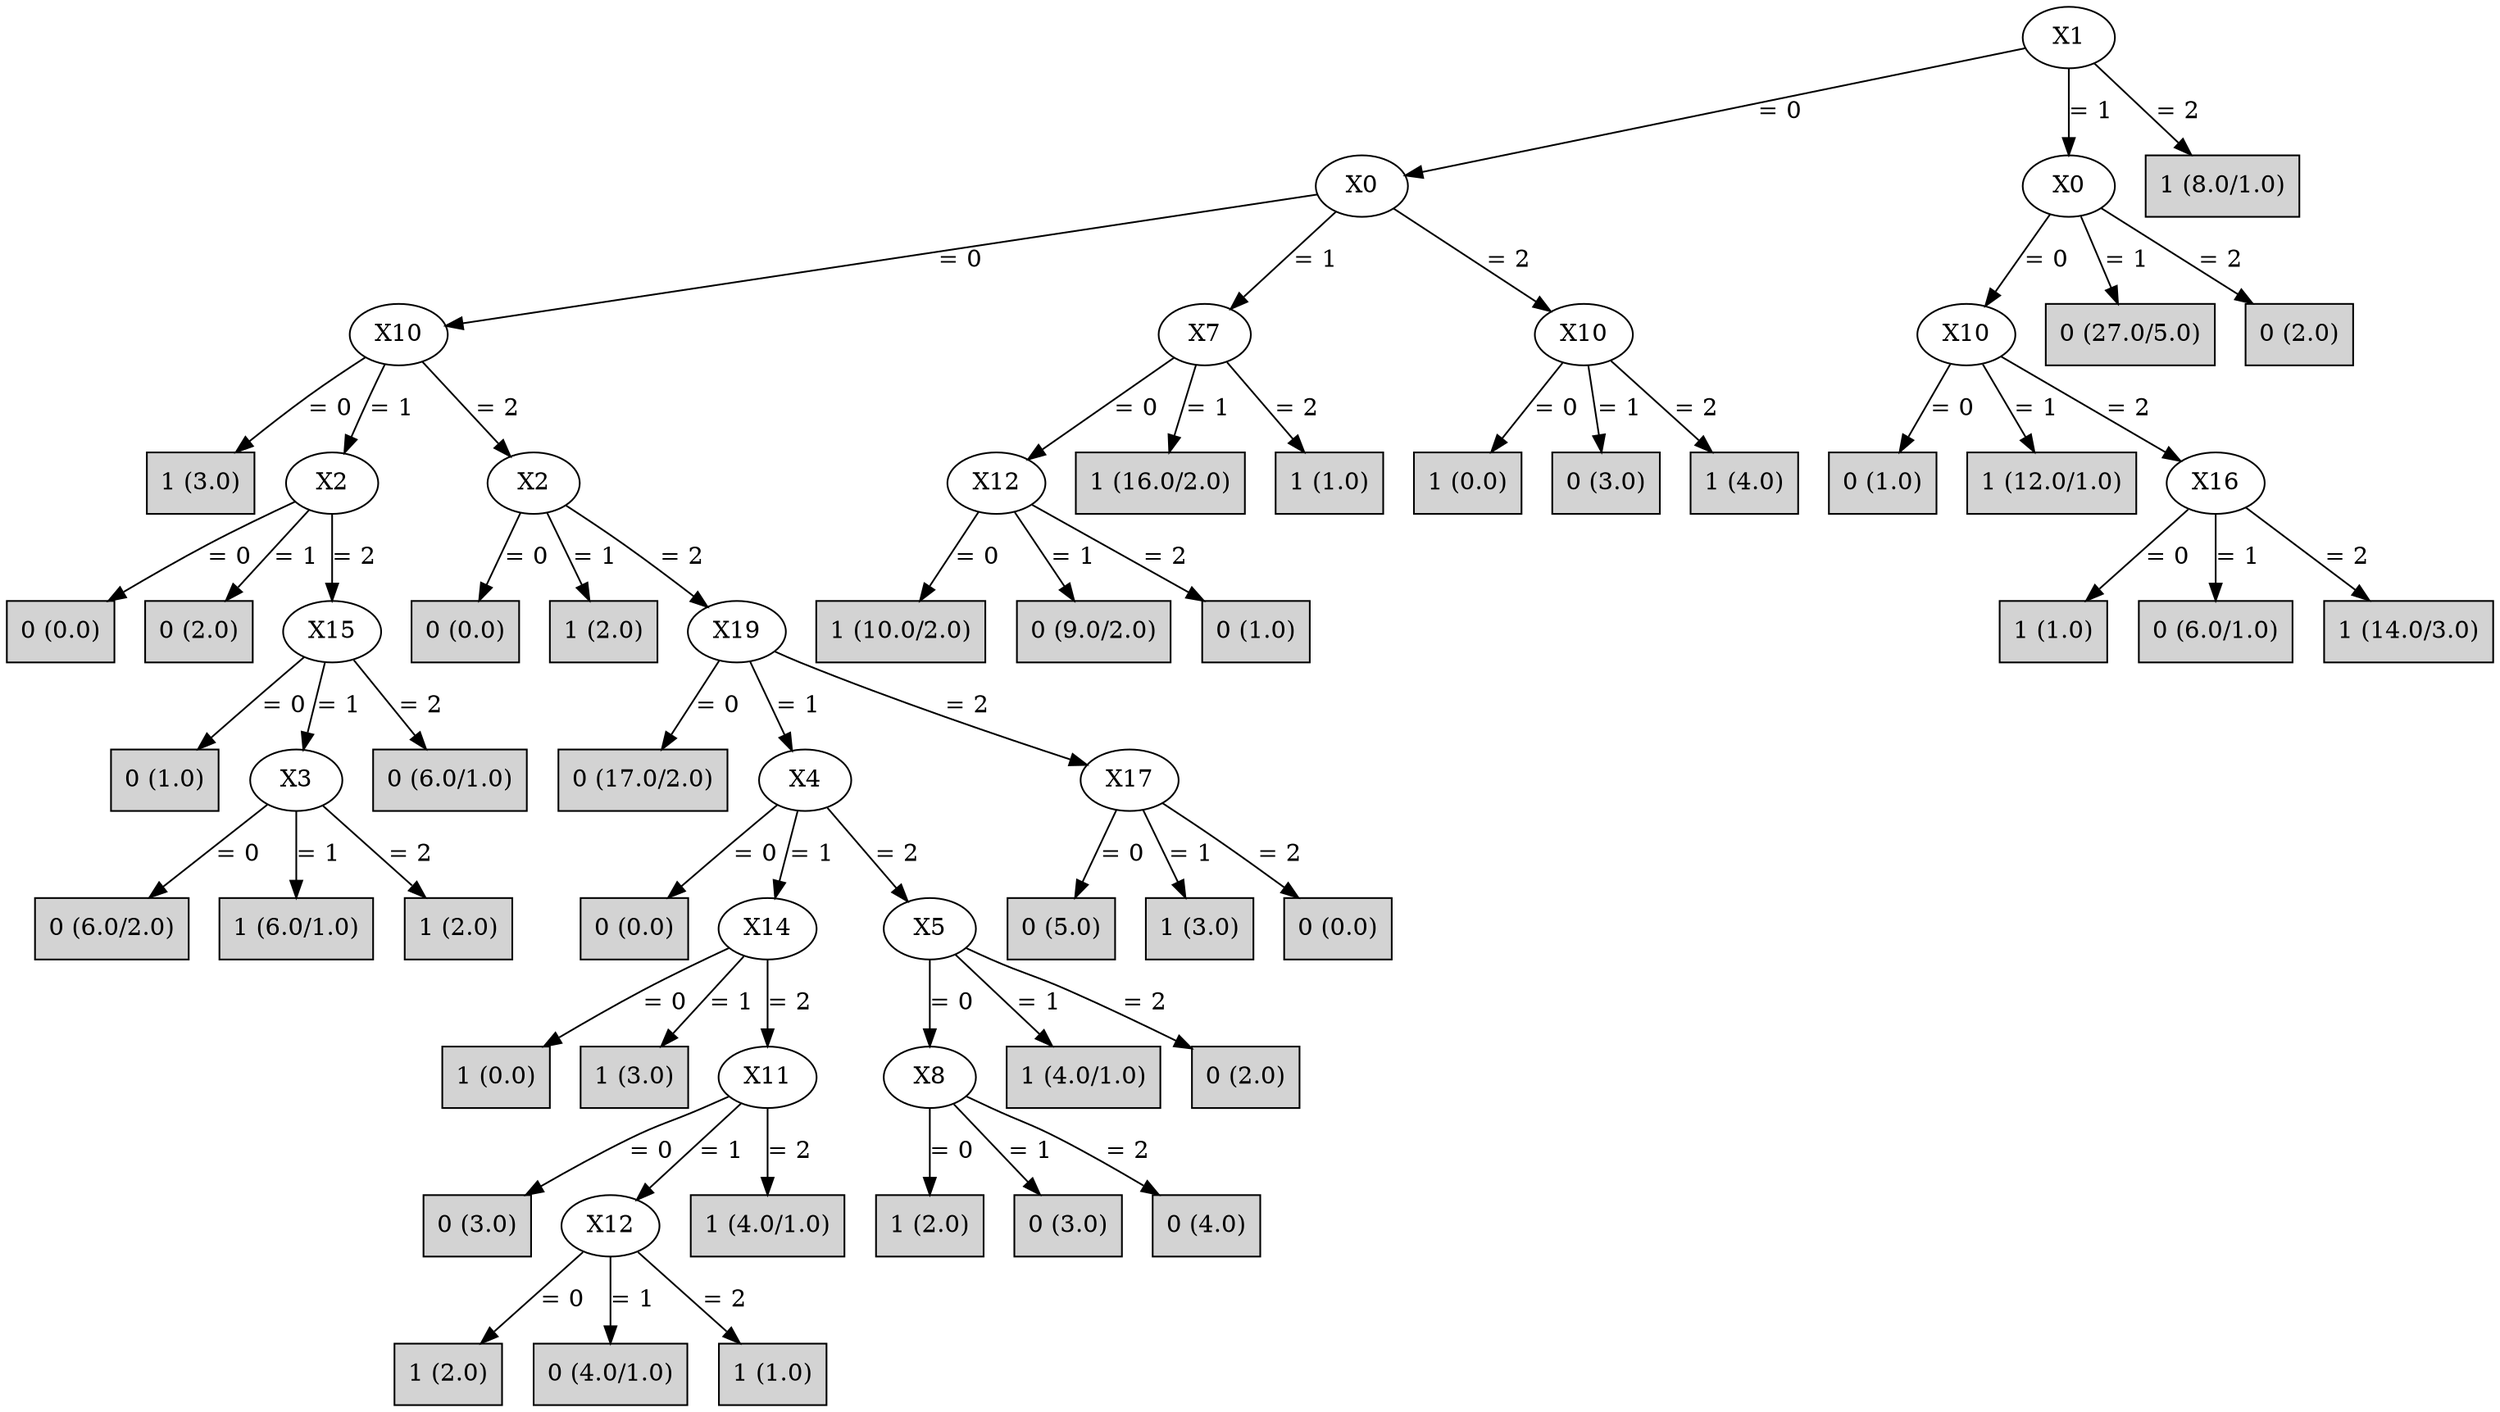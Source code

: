 digraph J48Tree {
N0 [label="X1" ]
N0->N1 [label="= 0"]
N1 [label="X0" ]
N1->N2 [label="= 0"]
N2 [label="X10" ]
N2->N3 [label="= 0"]
N3 [label="1 (3.0)" shape=box style=filled ]
N2->N4 [label="= 1"]
N4 [label="X2" ]
N4->N5 [label="= 0"]
N5 [label="0 (0.0)" shape=box style=filled ]
N4->N6 [label="= 1"]
N6 [label="0 (2.0)" shape=box style=filled ]
N4->N7 [label="= 2"]
N7 [label="X15" ]
N7->N8 [label="= 0"]
N8 [label="0 (1.0)" shape=box style=filled ]
N7->N9 [label="= 1"]
N9 [label="X3" ]
N9->N10 [label="= 0"]
N10 [label="0 (6.0/2.0)" shape=box style=filled ]
N9->N11 [label="= 1"]
N11 [label="1 (6.0/1.0)" shape=box style=filled ]
N9->N12 [label="= 2"]
N12 [label="1 (2.0)" shape=box style=filled ]
N7->N13 [label="= 2"]
N13 [label="0 (6.0/1.0)" shape=box style=filled ]
N2->N14 [label="= 2"]
N14 [label="X2" ]
N14->N15 [label="= 0"]
N15 [label="0 (0.0)" shape=box style=filled ]
N14->N16 [label="= 1"]
N16 [label="1 (2.0)" shape=box style=filled ]
N14->N17 [label="= 2"]
N17 [label="X19" ]
N17->N18 [label="= 0"]
N18 [label="0 (17.0/2.0)" shape=box style=filled ]
N17->N19 [label="= 1"]
N19 [label="X4" ]
N19->N20 [label="= 0"]
N20 [label="0 (0.0)" shape=box style=filled ]
N19->N21 [label="= 1"]
N21 [label="X14" ]
N21->N22 [label="= 0"]
N22 [label="1 (0.0)" shape=box style=filled ]
N21->N23 [label="= 1"]
N23 [label="1 (3.0)" shape=box style=filled ]
N21->N24 [label="= 2"]
N24 [label="X11" ]
N24->N25 [label="= 0"]
N25 [label="0 (3.0)" shape=box style=filled ]
N24->N26 [label="= 1"]
N26 [label="X12" ]
N26->N27 [label="= 0"]
N27 [label="1 (2.0)" shape=box style=filled ]
N26->N28 [label="= 1"]
N28 [label="0 (4.0/1.0)" shape=box style=filled ]
N26->N29 [label="= 2"]
N29 [label="1 (1.0)" shape=box style=filled ]
N24->N30 [label="= 2"]
N30 [label="1 (4.0/1.0)" shape=box style=filled ]
N19->N31 [label="= 2"]
N31 [label="X5" ]
N31->N32 [label="= 0"]
N32 [label="X8" ]
N32->N33 [label="= 0"]
N33 [label="1 (2.0)" shape=box style=filled ]
N32->N34 [label="= 1"]
N34 [label="0 (3.0)" shape=box style=filled ]
N32->N35 [label="= 2"]
N35 [label="0 (4.0)" shape=box style=filled ]
N31->N36 [label="= 1"]
N36 [label="1 (4.0/1.0)" shape=box style=filled ]
N31->N37 [label="= 2"]
N37 [label="0 (2.0)" shape=box style=filled ]
N17->N38 [label="= 2"]
N38 [label="X17" ]
N38->N39 [label="= 0"]
N39 [label="0 (5.0)" shape=box style=filled ]
N38->N40 [label="= 1"]
N40 [label="1 (3.0)" shape=box style=filled ]
N38->N41 [label="= 2"]
N41 [label="0 (0.0)" shape=box style=filled ]
N1->N42 [label="= 1"]
N42 [label="X7" ]
N42->N43 [label="= 0"]
N43 [label="X12" ]
N43->N44 [label="= 0"]
N44 [label="1 (10.0/2.0)" shape=box style=filled ]
N43->N45 [label="= 1"]
N45 [label="0 (9.0/2.0)" shape=box style=filled ]
N43->N46 [label="= 2"]
N46 [label="0 (1.0)" shape=box style=filled ]
N42->N47 [label="= 1"]
N47 [label="1 (16.0/2.0)" shape=box style=filled ]
N42->N48 [label="= 2"]
N48 [label="1 (1.0)" shape=box style=filled ]
N1->N49 [label="= 2"]
N49 [label="X10" ]
N49->N50 [label="= 0"]
N50 [label="1 (0.0)" shape=box style=filled ]
N49->N51 [label="= 1"]
N51 [label="0 (3.0)" shape=box style=filled ]
N49->N52 [label="= 2"]
N52 [label="1 (4.0)" shape=box style=filled ]
N0->N53 [label="= 1"]
N53 [label="X0" ]
N53->N54 [label="= 0"]
N54 [label="X10" ]
N54->N55 [label="= 0"]
N55 [label="0 (1.0)" shape=box style=filled ]
N54->N56 [label="= 1"]
N56 [label="1 (12.0/1.0)" shape=box style=filled ]
N54->N57 [label="= 2"]
N57 [label="X16" ]
N57->N58 [label="= 0"]
N58 [label="1 (1.0)" shape=box style=filled ]
N57->N59 [label="= 1"]
N59 [label="0 (6.0/1.0)" shape=box style=filled ]
N57->N60 [label="= 2"]
N60 [label="1 (14.0/3.0)" shape=box style=filled ]
N53->N61 [label="= 1"]
N61 [label="0 (27.0/5.0)" shape=box style=filled ]
N53->N62 [label="= 2"]
N62 [label="0 (2.0)" shape=box style=filled ]
N0->N63 [label="= 2"]
N63 [label="1 (8.0/1.0)" shape=box style=filled ]
}

